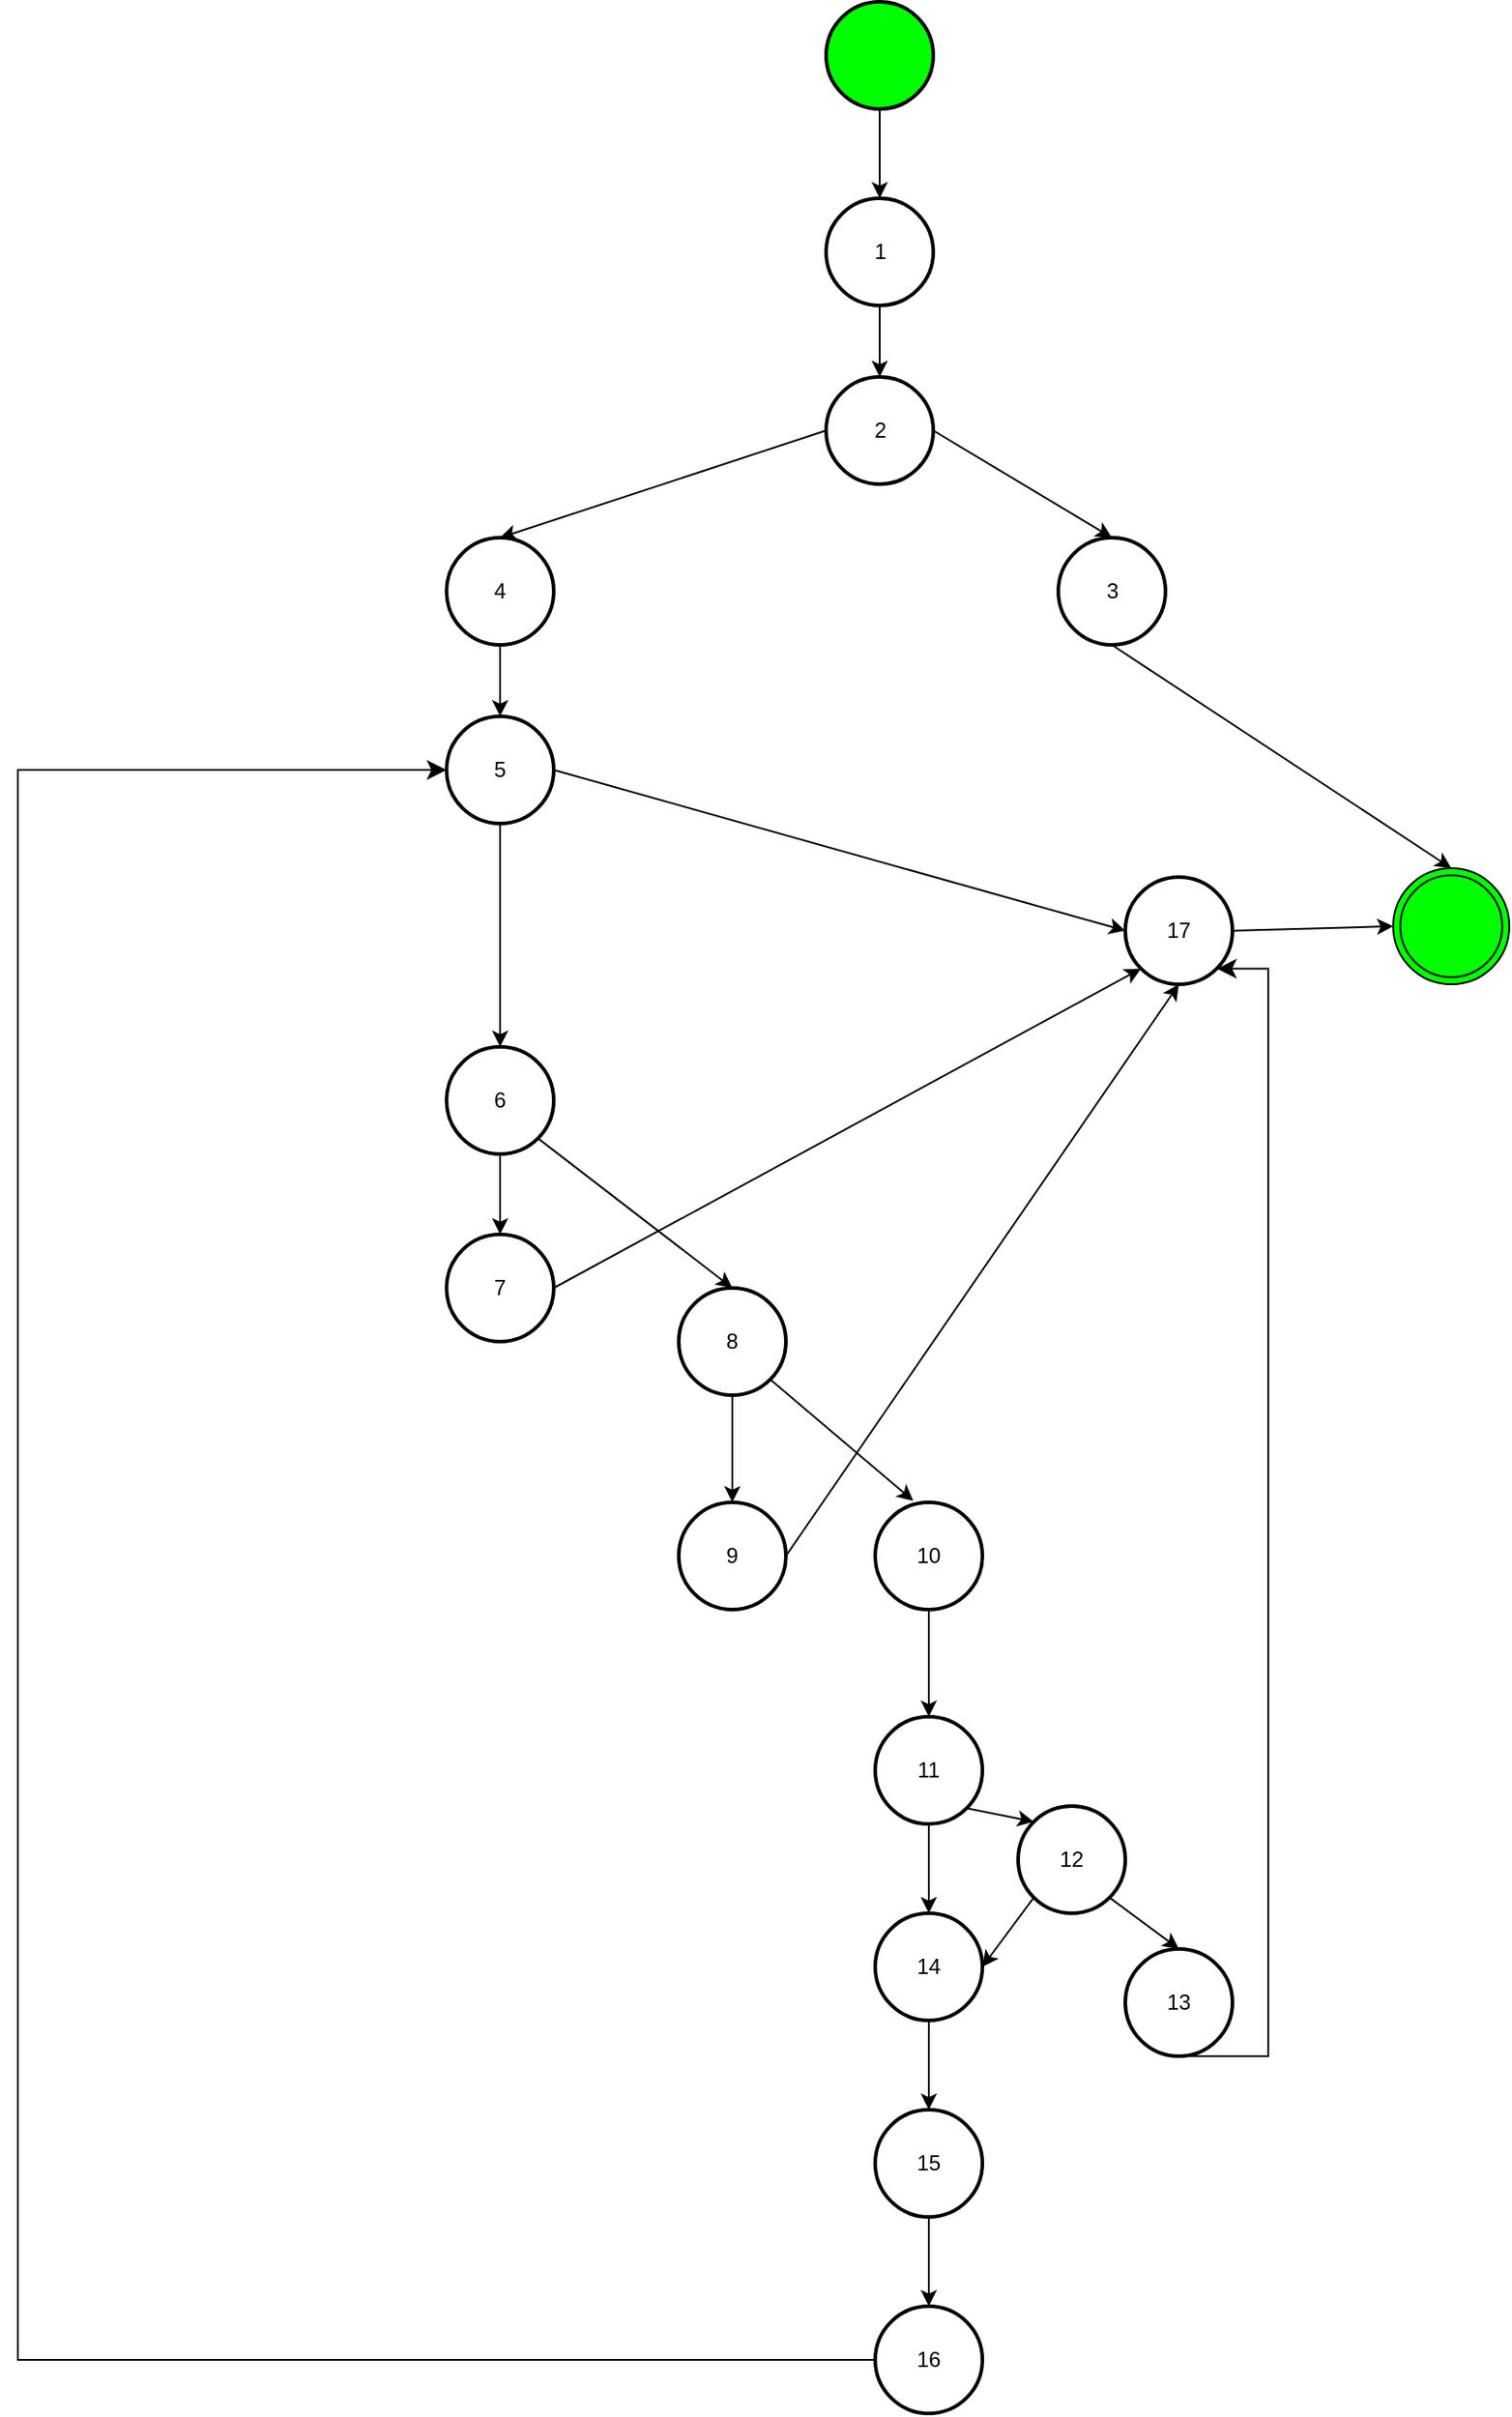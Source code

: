 <mxfile version="22.0.8" type="github">
  <diagram name="Trang-1" id="vscAhK-yvhmBmmOJ-mtz">
    <mxGraphModel dx="1677" dy="2101" grid="1" gridSize="10" guides="1" tooltips="1" connect="1" arrows="1" fold="1" page="1" pageScale="1" pageWidth="827" pageHeight="1169" math="0" shadow="0">
      <root>
        <mxCell id="0" />
        <mxCell id="1" parent="0" />
        <mxCell id="6aQWLDe6To64-YRZOY8d-1" value="1" style="strokeWidth=2;html=1;shape=mxgraph.flowchart.start_2;whiteSpace=wrap;" vertex="1" parent="1">
          <mxGeometry x="542.5" y="80" width="60" height="60" as="geometry" />
        </mxCell>
        <mxCell id="6aQWLDe6To64-YRZOY8d-2" value="2" style="strokeWidth=2;html=1;shape=mxgraph.flowchart.start_2;whiteSpace=wrap;" vertex="1" parent="1">
          <mxGeometry x="542.5" y="180" width="60" height="60" as="geometry" />
        </mxCell>
        <mxCell id="6aQWLDe6To64-YRZOY8d-4" value="" style="endArrow=classic;html=1;rounded=0;exitX=0.5;exitY=1;exitDx=0;exitDy=0;exitPerimeter=0;entryX=0.5;entryY=0;entryDx=0;entryDy=0;entryPerimeter=0;" edge="1" parent="1" source="6aQWLDe6To64-YRZOY8d-1" target="6aQWLDe6To64-YRZOY8d-2">
          <mxGeometry width="50" height="50" relative="1" as="geometry">
            <mxPoint x="330" y="320" as="sourcePoint" />
            <mxPoint x="380" y="270" as="targetPoint" />
          </mxGeometry>
        </mxCell>
        <mxCell id="6aQWLDe6To64-YRZOY8d-5" value="" style="endArrow=classic;html=1;rounded=0;exitX=0;exitY=0.5;exitDx=0;exitDy=0;exitPerimeter=0;entryX=0.5;entryY=0;entryDx=0;entryDy=0;entryPerimeter=0;" edge="1" parent="1" source="6aQWLDe6To64-YRZOY8d-2" target="6aQWLDe6To64-YRZOY8d-11">
          <mxGeometry width="50" height="50" relative="1" as="geometry">
            <mxPoint x="330" y="320" as="sourcePoint" />
            <mxPoint x="290" y="370" as="targetPoint" />
          </mxGeometry>
        </mxCell>
        <mxCell id="6aQWLDe6To64-YRZOY8d-8" value="" style="strokeWidth=2;html=1;shape=mxgraph.flowchart.start_2;whiteSpace=wrap;fillColor=#00FF00;" vertex="1" parent="1">
          <mxGeometry x="542.5" y="-30" width="60" height="60" as="geometry" />
        </mxCell>
        <mxCell id="6aQWLDe6To64-YRZOY8d-9" value="" style="endArrow=classic;html=1;rounded=0;exitX=0.5;exitY=1;exitDx=0;exitDy=0;exitPerimeter=0;entryX=0.5;entryY=0;entryDx=0;entryDy=0;entryPerimeter=0;" edge="1" parent="1" source="6aQWLDe6To64-YRZOY8d-8" target="6aQWLDe6To64-YRZOY8d-1">
          <mxGeometry width="50" height="50" relative="1" as="geometry">
            <mxPoint x="330" y="320" as="sourcePoint" />
            <mxPoint x="380" y="270" as="targetPoint" />
          </mxGeometry>
        </mxCell>
        <mxCell id="6aQWLDe6To64-YRZOY8d-11" value="4" style="strokeWidth=2;html=1;shape=mxgraph.flowchart.start_2;whiteSpace=wrap;" vertex="1" parent="1">
          <mxGeometry x="330" y="270" width="60" height="60" as="geometry" />
        </mxCell>
        <mxCell id="6aQWLDe6To64-YRZOY8d-12" value="5" style="strokeWidth=2;html=1;shape=mxgraph.flowchart.start_2;whiteSpace=wrap;" vertex="1" parent="1">
          <mxGeometry x="330" y="370" width="60" height="60" as="geometry" />
        </mxCell>
        <mxCell id="6aQWLDe6To64-YRZOY8d-13" value="" style="endArrow=classic;html=1;rounded=0;exitX=0.5;exitY=1;exitDx=0;exitDy=0;exitPerimeter=0;entryX=0.5;entryY=0;entryDx=0;entryDy=0;entryPerimeter=0;" edge="1" parent="1" source="6aQWLDe6To64-YRZOY8d-11" target="6aQWLDe6To64-YRZOY8d-12">
          <mxGeometry width="50" height="50" relative="1" as="geometry">
            <mxPoint x="330" y="430" as="sourcePoint" />
            <mxPoint x="380" y="380" as="targetPoint" />
          </mxGeometry>
        </mxCell>
        <mxCell id="6aQWLDe6To64-YRZOY8d-16" value="7" style="strokeWidth=2;html=1;shape=mxgraph.flowchart.start_2;whiteSpace=wrap;" vertex="1" parent="1">
          <mxGeometry x="330" y="660" width="60" height="60" as="geometry" />
        </mxCell>
        <mxCell id="6aQWLDe6To64-YRZOY8d-17" value="" style="endArrow=classic;html=1;rounded=0;exitX=0.5;exitY=1;exitDx=0;exitDy=0;exitPerimeter=0;entryX=0.5;entryY=0;entryDx=0;entryDy=0;entryPerimeter=0;" edge="1" parent="1" source="6aQWLDe6To64-YRZOY8d-21" target="6aQWLDe6To64-YRZOY8d-16">
          <mxGeometry width="50" height="50" relative="1" as="geometry">
            <mxPoint x="190.0" y="709.5" as="sourcePoint" />
            <mxPoint x="360" y="459.5" as="targetPoint" />
          </mxGeometry>
        </mxCell>
        <mxCell id="6aQWLDe6To64-YRZOY8d-19" value="" style="ellipse;shape=doubleEllipse;whiteSpace=wrap;html=1;aspect=fixed;fillColor=#00FF00;" vertex="1" parent="1">
          <mxGeometry x="860" y="455" width="65" height="65" as="geometry" />
        </mxCell>
        <mxCell id="6aQWLDe6To64-YRZOY8d-20" value="" style="endArrow=classic;html=1;rounded=0;exitX=0.5;exitY=1;exitDx=0;exitDy=0;exitPerimeter=0;entryX=0.5;entryY=0;entryDx=0;entryDy=0;entryPerimeter=0;" edge="1" parent="1" source="6aQWLDe6To64-YRZOY8d-12" target="6aQWLDe6To64-YRZOY8d-21">
          <mxGeometry width="50" height="50" relative="1" as="geometry">
            <mxPoint x="269" y="491" as="sourcePoint" />
            <mxPoint x="210" y="570" as="targetPoint" />
          </mxGeometry>
        </mxCell>
        <mxCell id="6aQWLDe6To64-YRZOY8d-21" value="6" style="strokeWidth=2;html=1;shape=mxgraph.flowchart.start_2;whiteSpace=wrap;" vertex="1" parent="1">
          <mxGeometry x="330" y="555" width="60" height="60" as="geometry" />
        </mxCell>
        <mxCell id="6aQWLDe6To64-YRZOY8d-23" value="3" style="strokeWidth=2;html=1;shape=mxgraph.flowchart.start_2;whiteSpace=wrap;" vertex="1" parent="1">
          <mxGeometry x="672.5" y="270" width="60" height="60" as="geometry" />
        </mxCell>
        <mxCell id="6aQWLDe6To64-YRZOY8d-24" value="" style="endArrow=classic;html=1;rounded=0;exitX=1;exitY=0.5;exitDx=0;exitDy=0;exitPerimeter=0;entryX=0.5;entryY=0;entryDx=0;entryDy=0;entryPerimeter=0;" edge="1" parent="1" source="6aQWLDe6To64-YRZOY8d-2" target="6aQWLDe6To64-YRZOY8d-23">
          <mxGeometry width="50" height="50" relative="1" as="geometry">
            <mxPoint x="370" y="530" as="sourcePoint" />
            <mxPoint x="470" y="320" as="targetPoint" />
          </mxGeometry>
        </mxCell>
        <mxCell id="6aQWLDe6To64-YRZOY8d-26" value="" style="endArrow=classic;html=1;rounded=0;entryX=0.5;entryY=0;entryDx=0;entryDy=0;exitX=0.5;exitY=1;exitDx=0;exitDy=0;exitPerimeter=0;" edge="1" parent="1" source="6aQWLDe6To64-YRZOY8d-23" target="6aQWLDe6To64-YRZOY8d-19">
          <mxGeometry width="50" height="50" relative="1" as="geometry">
            <mxPoint x="570" y="330" as="sourcePoint" />
            <mxPoint x="420" y="480" as="targetPoint" />
          </mxGeometry>
        </mxCell>
        <mxCell id="6aQWLDe6To64-YRZOY8d-30" value="8" style="strokeWidth=2;html=1;shape=mxgraph.flowchart.start_2;whiteSpace=wrap;" vertex="1" parent="1">
          <mxGeometry x="460" y="690" width="60" height="60" as="geometry" />
        </mxCell>
        <mxCell id="6aQWLDe6To64-YRZOY8d-31" value="" style="endArrow=classic;html=1;rounded=0;entryX=0.5;entryY=0;entryDx=0;entryDy=0;entryPerimeter=0;exitX=0.855;exitY=0.855;exitDx=0;exitDy=0;exitPerimeter=0;" edge="1" parent="1" source="6aQWLDe6To64-YRZOY8d-21" target="6aQWLDe6To64-YRZOY8d-30">
          <mxGeometry width="50" height="50" relative="1" as="geometry">
            <mxPoint x="440" y="650" as="sourcePoint" />
            <mxPoint x="420" y="760" as="targetPoint" />
          </mxGeometry>
        </mxCell>
        <mxCell id="6aQWLDe6To64-YRZOY8d-40" value="" style="endArrow=classic;html=1;rounded=0;exitX=1;exitY=0.5;exitDx=0;exitDy=0;exitPerimeter=0;entryX=0;entryY=0.5;entryDx=0;entryDy=0;entryPerimeter=0;" edge="1" parent="1" source="6aQWLDe6To64-YRZOY8d-12" target="6aQWLDe6To64-YRZOY8d-65">
          <mxGeometry width="50" height="50" relative="1" as="geometry">
            <mxPoint x="370" y="530" as="sourcePoint" />
            <mxPoint x="520" y="490" as="targetPoint" />
          </mxGeometry>
        </mxCell>
        <mxCell id="6aQWLDe6To64-YRZOY8d-42" value="9" style="strokeWidth=2;html=1;shape=mxgraph.flowchart.start_2;whiteSpace=wrap;" vertex="1" parent="1">
          <mxGeometry x="460" y="810" width="60" height="60" as="geometry" />
        </mxCell>
        <mxCell id="6aQWLDe6To64-YRZOY8d-43" value="" style="endArrow=classic;html=1;rounded=0;exitX=0.5;exitY=1;exitDx=0;exitDy=0;exitPerimeter=0;entryX=0.5;entryY=0;entryDx=0;entryDy=0;entryPerimeter=0;" edge="1" parent="1" source="6aQWLDe6To64-YRZOY8d-30" target="6aQWLDe6To64-YRZOY8d-42">
          <mxGeometry width="50" height="50" relative="1" as="geometry">
            <mxPoint x="370" y="670" as="sourcePoint" />
            <mxPoint x="420" y="620" as="targetPoint" />
          </mxGeometry>
        </mxCell>
        <mxCell id="6aQWLDe6To64-YRZOY8d-46" value="" style="endArrow=classic;html=1;rounded=0;exitX=0.855;exitY=0.855;exitDx=0;exitDy=0;exitPerimeter=0;entryX=0.355;entryY=-0.014;entryDx=0;entryDy=0;entryPerimeter=0;" edge="1" parent="1" source="6aQWLDe6To64-YRZOY8d-30" target="6aQWLDe6To64-YRZOY8d-47">
          <mxGeometry width="50" height="50" relative="1" as="geometry">
            <mxPoint x="370" y="810" as="sourcePoint" />
            <mxPoint x="610" y="750" as="targetPoint" />
          </mxGeometry>
        </mxCell>
        <mxCell id="6aQWLDe6To64-YRZOY8d-47" value="10" style="strokeWidth=2;html=1;shape=mxgraph.flowchart.start_2;whiteSpace=wrap;" vertex="1" parent="1">
          <mxGeometry x="570" y="810" width="60" height="60" as="geometry" />
        </mxCell>
        <mxCell id="6aQWLDe6To64-YRZOY8d-48" value="" style="endArrow=classic;html=1;rounded=0;exitX=0.5;exitY=1;exitDx=0;exitDy=0;exitPerimeter=0;entryX=0.5;entryY=0;entryDx=0;entryDy=0;entryPerimeter=0;" edge="1" parent="1" source="6aQWLDe6To64-YRZOY8d-47" target="6aQWLDe6To64-YRZOY8d-49">
          <mxGeometry width="50" height="50" relative="1" as="geometry">
            <mxPoint x="370" y="670" as="sourcePoint" />
            <mxPoint x="635" y="850" as="targetPoint" />
          </mxGeometry>
        </mxCell>
        <mxCell id="6aQWLDe6To64-YRZOY8d-49" value="11" style="strokeWidth=2;html=1;shape=mxgraph.flowchart.start_2;whiteSpace=wrap;" vertex="1" parent="1">
          <mxGeometry x="570" y="930" width="60" height="60" as="geometry" />
        </mxCell>
        <mxCell id="6aQWLDe6To64-YRZOY8d-50" value="13" style="strokeWidth=2;html=1;shape=mxgraph.flowchart.start_2;whiteSpace=wrap;" vertex="1" parent="1">
          <mxGeometry x="710" y="1060" width="60" height="60" as="geometry" />
        </mxCell>
        <mxCell id="6aQWLDe6To64-YRZOY8d-51" value="12" style="strokeWidth=2;html=1;shape=mxgraph.flowchart.start_2;whiteSpace=wrap;" vertex="1" parent="1">
          <mxGeometry x="650" y="980" width="60" height="60" as="geometry" />
        </mxCell>
        <mxCell id="6aQWLDe6To64-YRZOY8d-52" value="15" style="strokeWidth=2;html=1;shape=mxgraph.flowchart.start_2;whiteSpace=wrap;" vertex="1" parent="1">
          <mxGeometry x="570" y="1150" width="60" height="60" as="geometry" />
        </mxCell>
        <mxCell id="6aQWLDe6To64-YRZOY8d-53" value="14" style="strokeWidth=2;html=1;shape=mxgraph.flowchart.start_2;whiteSpace=wrap;" vertex="1" parent="1">
          <mxGeometry x="570" y="1040" width="60" height="60" as="geometry" />
        </mxCell>
        <mxCell id="6aQWLDe6To64-YRZOY8d-54" value="16" style="strokeWidth=2;html=1;shape=mxgraph.flowchart.start_2;whiteSpace=wrap;" vertex="1" parent="1">
          <mxGeometry x="570" y="1260" width="60" height="60" as="geometry" />
        </mxCell>
        <mxCell id="6aQWLDe6To64-YRZOY8d-56" value="" style="endArrow=classic;html=1;rounded=0;exitX=0.5;exitY=1;exitDx=0;exitDy=0;exitPerimeter=0;entryX=0.5;entryY=0;entryDx=0;entryDy=0;entryPerimeter=0;" edge="1" parent="1" source="6aQWLDe6To64-YRZOY8d-49" target="6aQWLDe6To64-YRZOY8d-53">
          <mxGeometry width="50" height="50" relative="1" as="geometry">
            <mxPoint x="685" y="890" as="sourcePoint" />
            <mxPoint x="440" y="670" as="targetPoint" />
          </mxGeometry>
        </mxCell>
        <mxCell id="6aQWLDe6To64-YRZOY8d-58" value="" style="endArrow=classic;html=1;rounded=0;exitX=0.855;exitY=0.855;exitDx=0;exitDy=0;exitPerimeter=0;entryX=0.145;entryY=0.145;entryDx=0;entryDy=0;entryPerimeter=0;" edge="1" parent="1" source="6aQWLDe6To64-YRZOY8d-49" target="6aQWLDe6To64-YRZOY8d-51">
          <mxGeometry width="50" height="50" relative="1" as="geometry">
            <mxPoint x="370" y="1020" as="sourcePoint" />
            <mxPoint x="710" y="900" as="targetPoint" />
          </mxGeometry>
        </mxCell>
        <mxCell id="6aQWLDe6To64-YRZOY8d-60" value="" style="endArrow=classic;html=1;rounded=0;exitX=0.145;exitY=0.855;exitDx=0;exitDy=0;exitPerimeter=0;entryX=1;entryY=0.5;entryDx=0;entryDy=0;entryPerimeter=0;" edge="1" parent="1" source="6aQWLDe6To64-YRZOY8d-51" target="6aQWLDe6To64-YRZOY8d-53">
          <mxGeometry width="50" height="50" relative="1" as="geometry">
            <mxPoint x="530" y="1020" as="sourcePoint" />
            <mxPoint x="580" y="970" as="targetPoint" />
          </mxGeometry>
        </mxCell>
        <mxCell id="6aQWLDe6To64-YRZOY8d-61" value="" style="endArrow=classic;html=1;rounded=0;exitX=0.855;exitY=0.855;exitDx=0;exitDy=0;exitPerimeter=0;entryX=0.5;entryY=0;entryDx=0;entryDy=0;entryPerimeter=0;" edge="1" parent="1" source="6aQWLDe6To64-YRZOY8d-51" target="6aQWLDe6To64-YRZOY8d-50">
          <mxGeometry width="50" height="50" relative="1" as="geometry">
            <mxPoint x="530" y="1020" as="sourcePoint" />
            <mxPoint x="770" y="1010" as="targetPoint" />
          </mxGeometry>
        </mxCell>
        <mxCell id="6aQWLDe6To64-YRZOY8d-64" value="" style="edgeStyle=segmentEdgeStyle;endArrow=classic;html=1;curved=0;rounded=0;endSize=8;startSize=8;exitX=0;exitY=0.5;exitDx=0;exitDy=0;exitPerimeter=0;entryX=0;entryY=0.5;entryDx=0;entryDy=0;entryPerimeter=0;" edge="1" parent="1" source="6aQWLDe6To64-YRZOY8d-54" target="6aQWLDe6To64-YRZOY8d-12">
          <mxGeometry width="50" height="50" relative="1" as="geometry">
            <mxPoint x="470" y="699" as="sourcePoint" />
            <mxPoint x="315" y="390" as="targetPoint" />
            <Array as="points">
              <mxPoint x="90" y="1290" />
              <mxPoint x="90" y="400" />
            </Array>
          </mxGeometry>
        </mxCell>
        <mxCell id="6aQWLDe6To64-YRZOY8d-65" value="17" style="strokeWidth=2;html=1;shape=mxgraph.flowchart.start_2;whiteSpace=wrap;" vertex="1" parent="1">
          <mxGeometry x="710" y="460" width="60" height="60" as="geometry" />
        </mxCell>
        <mxCell id="6aQWLDe6To64-YRZOY8d-66" value="" style="endArrow=classic;html=1;rounded=0;exitX=1;exitY=0.5;exitDx=0;exitDy=0;exitPerimeter=0;entryX=0;entryY=0.5;entryDx=0;entryDy=0;" edge="1" parent="1" source="6aQWLDe6To64-YRZOY8d-65" target="6aQWLDe6To64-YRZOY8d-19">
          <mxGeometry width="50" height="50" relative="1" as="geometry">
            <mxPoint x="670" y="820" as="sourcePoint" />
            <mxPoint x="720" y="770" as="targetPoint" />
          </mxGeometry>
        </mxCell>
        <mxCell id="6aQWLDe6To64-YRZOY8d-69" value="" style="endArrow=classic;html=1;rounded=0;exitX=0.5;exitY=1;exitDx=0;exitDy=0;exitPerimeter=0;entryX=0.5;entryY=0;entryDx=0;entryDy=0;entryPerimeter=0;" edge="1" parent="1" source="6aQWLDe6To64-YRZOY8d-53" target="6aQWLDe6To64-YRZOY8d-52">
          <mxGeometry width="50" height="50" relative="1" as="geometry">
            <mxPoint x="670" y="1160" as="sourcePoint" />
            <mxPoint x="720" y="1110" as="targetPoint" />
          </mxGeometry>
        </mxCell>
        <mxCell id="6aQWLDe6To64-YRZOY8d-70" value="" style="endArrow=classic;html=1;rounded=0;exitX=0.5;exitY=1;exitDx=0;exitDy=0;exitPerimeter=0;entryX=0.5;entryY=0;entryDx=0;entryDy=0;entryPerimeter=0;" edge="1" parent="1" source="6aQWLDe6To64-YRZOY8d-52" target="6aQWLDe6To64-YRZOY8d-54">
          <mxGeometry width="50" height="50" relative="1" as="geometry">
            <mxPoint x="670" y="1160" as="sourcePoint" />
            <mxPoint x="720" y="1110" as="targetPoint" />
          </mxGeometry>
        </mxCell>
        <mxCell id="6aQWLDe6To64-YRZOY8d-71" value="" style="endArrow=classic;html=1;rounded=0;exitX=1;exitY=0.5;exitDx=0;exitDy=0;exitPerimeter=0;entryX=0.145;entryY=0.855;entryDx=0;entryDy=0;entryPerimeter=0;" edge="1" parent="1" source="6aQWLDe6To64-YRZOY8d-16" target="6aQWLDe6To64-YRZOY8d-65">
          <mxGeometry width="50" height="50" relative="1" as="geometry">
            <mxPoint x="670" y="820" as="sourcePoint" />
            <mxPoint x="650" y="580" as="targetPoint" />
          </mxGeometry>
        </mxCell>
        <mxCell id="6aQWLDe6To64-YRZOY8d-72" value="" style="endArrow=classic;html=1;rounded=0;exitX=1;exitY=0.5;exitDx=0;exitDy=0;exitPerimeter=0;entryX=0.5;entryY=1;entryDx=0;entryDy=0;entryPerimeter=0;" edge="1" parent="1" source="6aQWLDe6To64-YRZOY8d-42" target="6aQWLDe6To64-YRZOY8d-65">
          <mxGeometry width="50" height="50" relative="1" as="geometry">
            <mxPoint x="670" y="820" as="sourcePoint" />
            <mxPoint x="720" y="770" as="targetPoint" />
          </mxGeometry>
        </mxCell>
        <mxCell id="6aQWLDe6To64-YRZOY8d-75" value="" style="edgeStyle=elbowEdgeStyle;elbow=vertical;endArrow=classic;html=1;curved=0;rounded=0;endSize=8;startSize=8;exitX=0.5;exitY=1;exitDx=0;exitDy=0;exitPerimeter=0;entryX=0.855;entryY=0.855;entryDx=0;entryDy=0;entryPerimeter=0;" edge="1" parent="1" source="6aQWLDe6To64-YRZOY8d-50" target="6aQWLDe6To64-YRZOY8d-65">
          <mxGeometry width="50" height="50" relative="1" as="geometry">
            <mxPoint x="760" y="1119" as="sourcePoint" />
            <mxPoint x="810" y="460" as="targetPoint" />
            <Array as="points">
              <mxPoint x="790" y="1150" />
            </Array>
          </mxGeometry>
        </mxCell>
      </root>
    </mxGraphModel>
  </diagram>
</mxfile>
